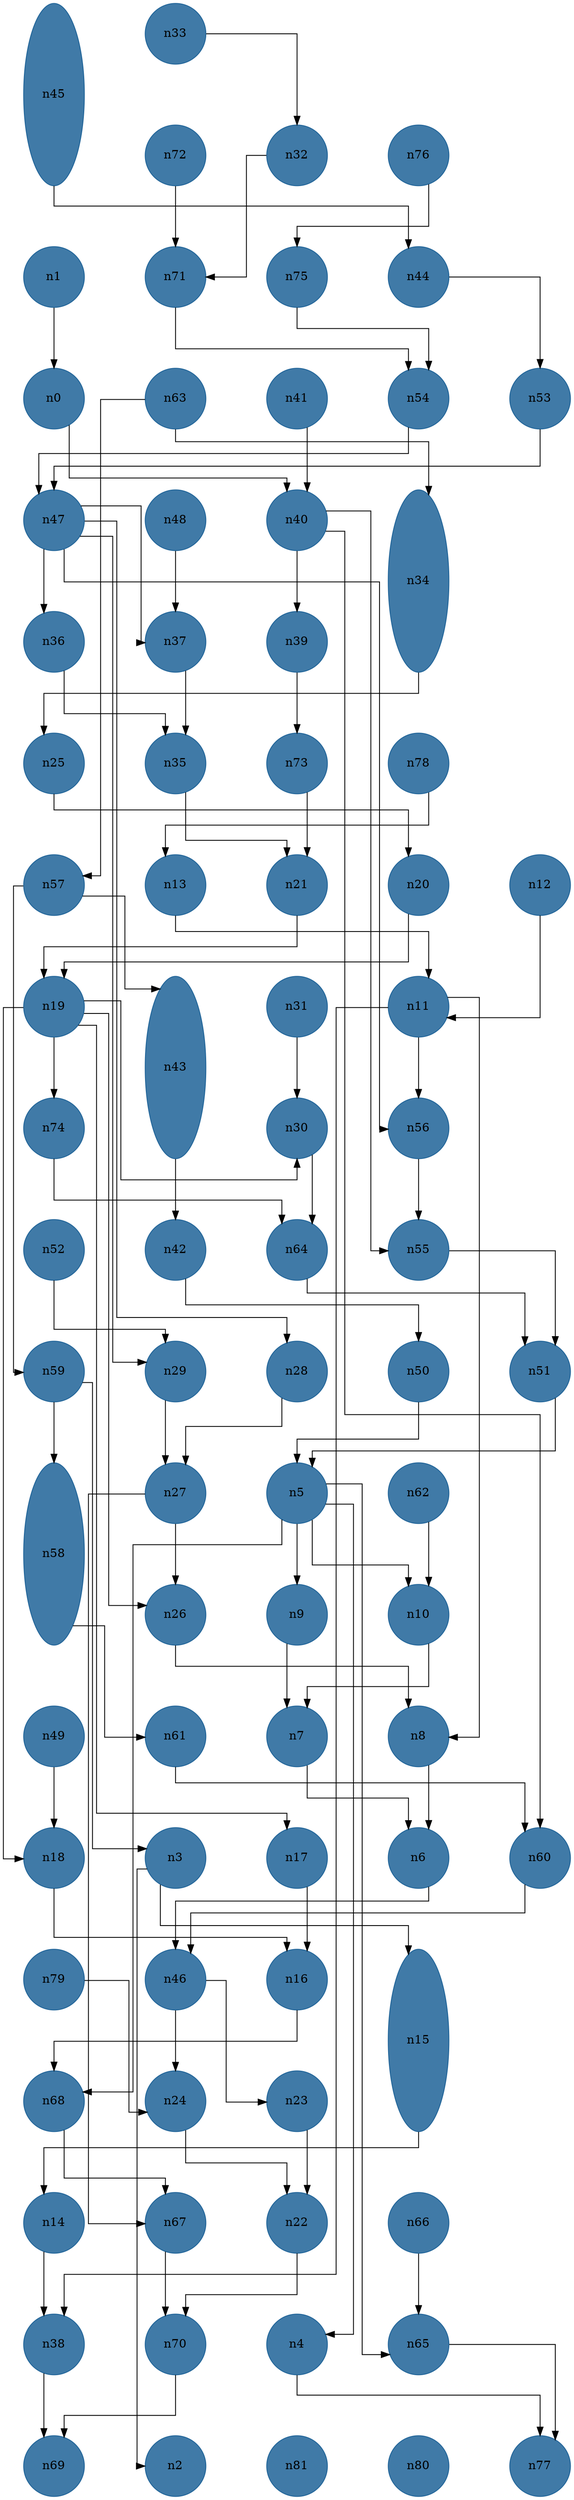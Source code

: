 //do not use DOT to generate pdf use NEATO or FDP
digraph{
layout="neato";
splines="ortho";
n45[shape="ellipse", style="filled", color="#004E8ABF", pos="0,41!", height="3", width="1"];
n45 -> n44;
n33[shape="ellipse", style="filled", color="#004E8ABF", pos="2,42!", height="1", width="1"];
n33 -> n32;
n72[shape="ellipse", style="filled", color="#004E8ABF", pos="2,40!", height="1", width="1"];
n72 -> n71;
n32[shape="ellipse", style="filled", color="#004E8ABF", pos="4,40!", height="1", width="1"];
n32 -> n71;
n76[shape="ellipse", style="filled", color="#004E8ABF", pos="6,40!", height="1", width="1"];
n76 -> n75;
n1[shape="ellipse", style="filled", color="#004E8ABF", pos="0,38!", height="1", width="1"];
n1 -> n0;
n71[shape="ellipse", style="filled", color="#004E8ABF", pos="2,38!", height="1", width="1"];
n71 -> n54;
n75[shape="ellipse", style="filled", color="#004E8ABF", pos="4,38!", height="1", width="1"];
n75 -> n54;
n44[shape="ellipse", style="filled", color="#004E8ABF", pos="6,38!", height="1", width="1"];
n44 -> n53;
n0[shape="ellipse", style="filled", color="#004E8ABF", pos="0,36!", height="1", width="1"];
n0 -> n40;
n63[shape="ellipse", style="filled", color="#004E8ABF", pos="2,36!", height="1", width="1"];
n63 -> n57;
n63 -> n34;
n41[shape="ellipse", style="filled", color="#004E8ABF", pos="4,36!", height="1", width="1"];
n41 -> n40;
n54[shape="ellipse", style="filled", color="#004E8ABF", pos="6,36!", height="1", width="1"];
n54 -> n47;
n53[shape="ellipse", style="filled", color="#004E8ABF", pos="8,36!", height="1", width="1"];
n53 -> n47;
n47[shape="ellipse", style="filled", color="#004E8ABF", pos="0,34!", height="1", width="1"];
n47 -> n36;
n47 -> n37;
n47 -> n29;
n47 -> n28;
n47 -> n56;
n48[shape="ellipse", style="filled", color="#004E8ABF", pos="2,34!", height="1", width="1"];
n48 -> n37;
n40[shape="ellipse", style="filled", color="#004E8ABF", pos="4,34!", height="1", width="1"];
n40 -> n39;
n40 -> n60;
n40 -> n55;
n34[shape="ellipse", style="filled", color="#004E8ABF", pos="6,33!", height="3", width="1"];
n34 -> n25;
n36[shape="ellipse", style="filled", color="#004E8ABF", pos="0,32!", height="1", width="1"];
n36 -> n35;
n37[shape="ellipse", style="filled", color="#004E8ABF", pos="2,32!", height="1", width="1"];
n37 -> n35;
n39[shape="ellipse", style="filled", color="#004E8ABF", pos="4,32!", height="1", width="1"];
n39 -> n73;
n25[shape="ellipse", style="filled", color="#004E8ABF", pos="0,30!", height="1", width="1"];
n25 -> n20;
n35[shape="ellipse", style="filled", color="#004E8ABF", pos="2,30!", height="1", width="1"];
n35 -> n21;
n73[shape="ellipse", style="filled", color="#004E8ABF", pos="4,30!", height="1", width="1"];
n73 -> n21;
n78[shape="ellipse", style="filled", color="#004E8ABF", pos="6,30!", height="1", width="1"];
n78 -> n13;
n57[shape="ellipse", style="filled", color="#004E8ABF", pos="0,28!", height="1", width="1"];
n57 -> n59;
n57 -> n43;
n13[shape="ellipse", style="filled", color="#004E8ABF", pos="2,28!", height="1", width="1"];
n13 -> n11;
n21[shape="ellipse", style="filled", color="#004E8ABF", pos="4,28!", height="1", width="1"];
n21 -> n19;
n20[shape="ellipse", style="filled", color="#004E8ABF", pos="6,28!", height="1", width="1"];
n20 -> n19;
n12[shape="ellipse", style="filled", color="#004E8ABF", pos="8,28!", height="1", width="1"];
n12 -> n11;
n19[shape="ellipse", style="filled", color="#004E8ABF", pos="0,26!", height="1", width="1"];
n19 -> n26;
n19 -> n18;
n19 -> n17;
n19 -> n30;
n19 -> n74;
n43[shape="ellipse", style="filled", color="#004E8ABF", pos="2,25!", height="3", width="1"];
n43 -> n42;
n31[shape="ellipse", style="filled", color="#004E8ABF", pos="4,26!", height="1", width="1"];
n31 -> n30;
n11[shape="ellipse", style="filled", color="#004E8ABF", pos="6,26!", height="1", width="1"];
n11 -> n38;
n11 -> n8;
n11 -> n56;
n74[shape="ellipse", style="filled", color="#004E8ABF", pos="0,24!", height="1", width="1"];
n74 -> n64;
n30[shape="ellipse", style="filled", color="#004E8ABF", pos="4,24!", height="1", width="1"];
n30 -> n64;
n56[shape="ellipse", style="filled", color="#004E8ABF", pos="6,24!", height="1", width="1"];
n56 -> n55;
n52[shape="ellipse", style="filled", color="#004E8ABF", pos="0,22!", height="1", width="1"];
n52 -> n29;
n42[shape="ellipse", style="filled", color="#004E8ABF", pos="2,22!", height="1", width="1"];
n42 -> n50;
n64[shape="ellipse", style="filled", color="#004E8ABF", pos="4,22!", height="1", width="1"];
n64 -> n51;
n55[shape="ellipse", style="filled", color="#004E8ABF", pos="6,22!", height="1", width="1"];
n55 -> n51;
n59[shape="ellipse", style="filled", color="#004E8ABF", pos="0,20!", height="1", width="1"];
n59 -> n58;
n59 -> n3;
n29[shape="ellipse", style="filled", color="#004E8ABF", pos="2,20!", height="1", width="1"];
n29 -> n27;
n28[shape="ellipse", style="filled", color="#004E8ABF", pos="4,20!", height="1", width="1"];
n28 -> n27;
n50[shape="ellipse", style="filled", color="#004E8ABF", pos="6,20!", height="1", width="1"];
n50 -> n5;
n51[shape="ellipse", style="filled", color="#004E8ABF", pos="8,20!", height="1", width="1"];
n51 -> n5;
n58[shape="ellipse", style="filled", color="#004E8ABF", pos="0,17!", height="3", width="1"];
n58 -> n61;
n27[shape="ellipse", style="filled", color="#004E8ABF", pos="2,18!", height="1", width="1"];
n27 -> n26;
n27 -> n67;
n5[shape="ellipse", style="filled", color="#004E8ABF", pos="4,18!", height="1", width="1"];
n5 -> n68;
n5 -> n4;
n5 -> n9;
n5 -> n10;
n5 -> n65;
n62[shape="ellipse", style="filled", color="#004E8ABF", pos="6,18!", height="1", width="1"];
n62 -> n10;
n26[shape="ellipse", style="filled", color="#004E8ABF", pos="2,16!", height="1", width="1"];
n26 -> n8;
n9[shape="ellipse", style="filled", color="#004E8ABF", pos="4,16!", height="1", width="1"];
n9 -> n7;
n10[shape="ellipse", style="filled", color="#004E8ABF", pos="6,16!", height="1", width="1"];
n10 -> n7;
n49[shape="ellipse", style="filled", color="#004E8ABF", pos="0,14!", height="1", width="1"];
n49 -> n18;
n61[shape="ellipse", style="filled", color="#004E8ABF", pos="2,14!", height="1", width="1"];
n61 -> n60;
n7[shape="ellipse", style="filled", color="#004E8ABF", pos="4,14!", height="1", width="1"];
n7 -> n6;
n8[shape="ellipse", style="filled", color="#004E8ABF", pos="6,14!", height="1", width="1"];
n8 -> n6;
n18[shape="ellipse", style="filled", color="#004E8ABF", pos="0,12!", height="1", width="1"];
n18 -> n16;
n3[shape="ellipse", style="filled", color="#004E8ABF", pos="2,12!", height="1", width="1"];
n3 -> n15;
n3 -> n2;
n17[shape="ellipse", style="filled", color="#004E8ABF", pos="4,12!", height="1", width="1"];
n17 -> n16;
n6[shape="ellipse", style="filled", color="#004E8ABF", pos="6,12!", height="1", width="1"];
n6 -> n46;
n60[shape="ellipse", style="filled", color="#004E8ABF", pos="8,12!", height="1", width="1"];
n60 -> n46;
n79[shape="ellipse", style="filled", color="#004E8ABF", pos="0,10!", height="1", width="1"];
n79 -> n24;
n46[shape="ellipse", style="filled", color="#004E8ABF", pos="2,10!", height="1", width="1"];
n46 -> n24;
n46 -> n23;
n16[shape="ellipse", style="filled", color="#004E8ABF", pos="4,10!", height="1", width="1"];
n16 -> n68;
n15[shape="ellipse", style="filled", color="#004E8ABF", pos="6,9!", height="3", width="1"];
n15 -> n14;
n68[shape="ellipse", style="filled", color="#004E8ABF", pos="0,8!", height="1", width="1"];
n68 -> n67;
n24[shape="ellipse", style="filled", color="#004E8ABF", pos="2,8!", height="1", width="1"];
n24 -> n22;
n23[shape="ellipse", style="filled", color="#004E8ABF", pos="4,8!", height="1", width="1"];
n23 -> n22;
n14[shape="ellipse", style="filled", color="#004E8ABF", pos="0,6!", height="1", width="1"];
n14 -> n38;
n67[shape="ellipse", style="filled", color="#004E8ABF", pos="2,6!", height="1", width="1"];
n67 -> n70;
n22[shape="ellipse", style="filled", color="#004E8ABF", pos="4,6!", height="1", width="1"];
n22 -> n70;
n66[shape="ellipse", style="filled", color="#004E8ABF", pos="6,6!", height="1", width="1"];
n66 -> n65;
n38[shape="ellipse", style="filled", color="#004E8ABF", pos="0,4!", height="1", width="1"];
n38 -> n69;
n70[shape="ellipse", style="filled", color="#004E8ABF", pos="2,4!", height="1", width="1"];
n70 -> n69;
n4[shape="ellipse", style="filled", color="#004E8ABF", pos="4,4!", height="1", width="1"];
n4 -> n77;
n65[shape="ellipse", style="filled", color="#004E8ABF", pos="6,4!", height="1", width="1"];
n65 -> n77;
n69[shape="ellipse", style="filled", color="#004E8ABF", pos="0,2!", height="1", width="1"];
n2[shape="ellipse", style="filled", color="#004E8ABF", pos="2,2!", height="1", width="1"];
n81[shape="ellipse", style="filled", color="#004E8ABF", pos="4,2!", height="1", width="1"];
n80[shape="ellipse", style="filled", color="#004E8ABF", pos="6,2!", height="1", width="1"];
n77[shape="ellipse", style="filled", color="#004E8ABF", pos="8,2!", height="1", width="1"];
}